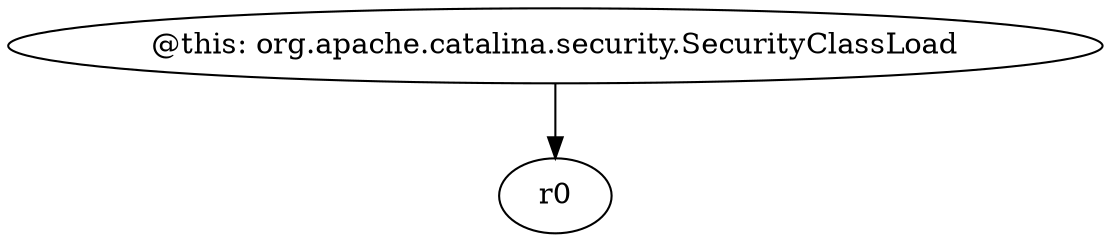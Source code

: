 digraph g {
0[label="@this: org.apache.catalina.security.SecurityClassLoad"]
1[label="r0"]
0->1[label=""]
}